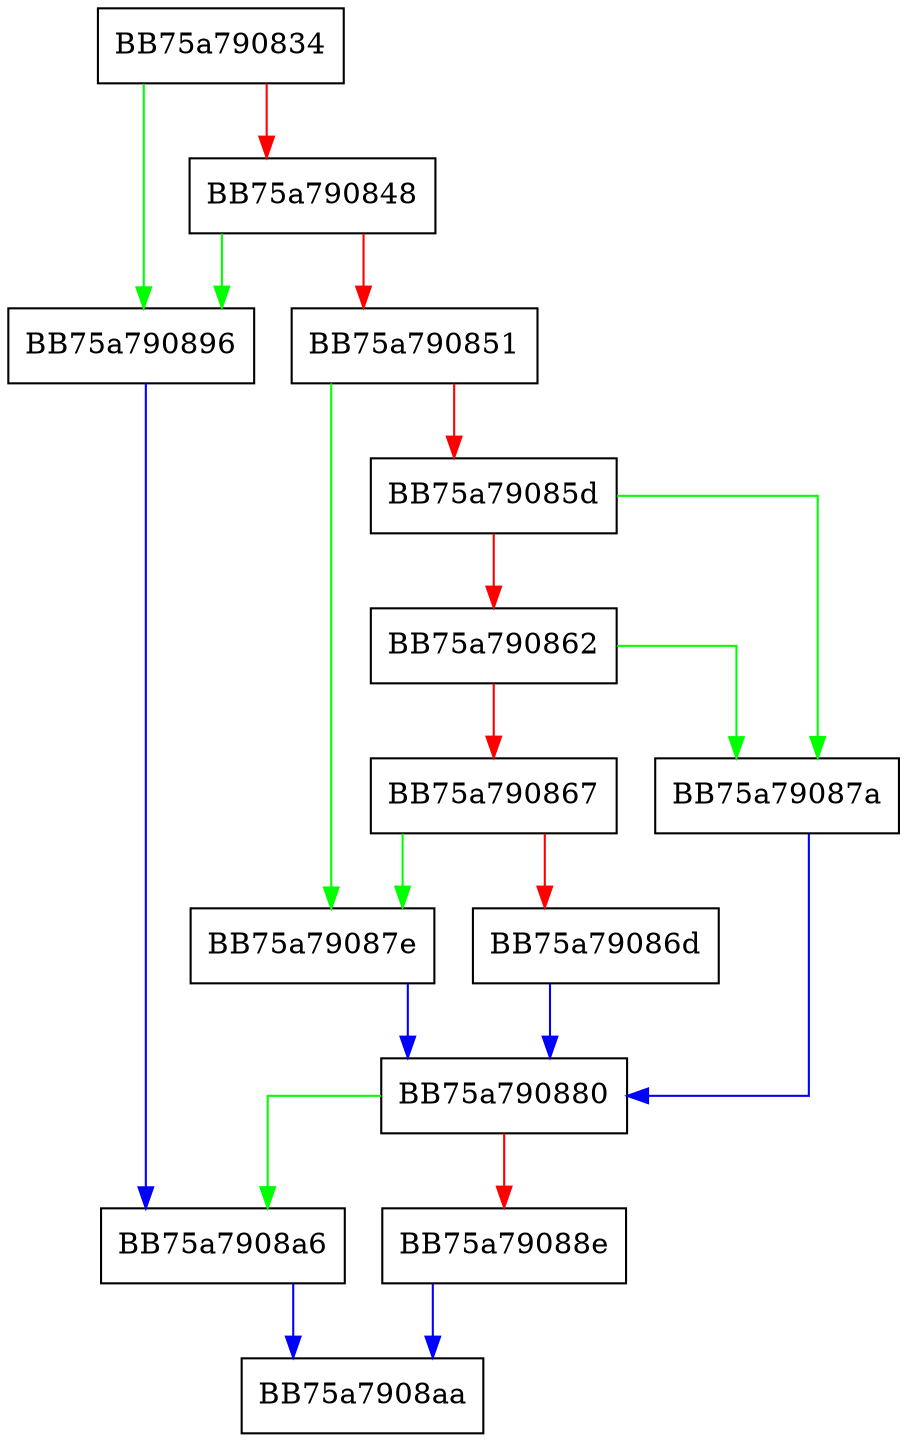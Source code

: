 digraph type_case_Z {
  node [shape="box"];
  graph [splines=ortho];
  BB75a790834 -> BB75a790896 [color="green"];
  BB75a790834 -> BB75a790848 [color="red"];
  BB75a790848 -> BB75a790896 [color="green"];
  BB75a790848 -> BB75a790851 [color="red"];
  BB75a790851 -> BB75a79087e [color="green"];
  BB75a790851 -> BB75a79085d [color="red"];
  BB75a79085d -> BB75a79087a [color="green"];
  BB75a79085d -> BB75a790862 [color="red"];
  BB75a790862 -> BB75a79087a [color="green"];
  BB75a790862 -> BB75a790867 [color="red"];
  BB75a790867 -> BB75a79087e [color="green"];
  BB75a790867 -> BB75a79086d [color="red"];
  BB75a79086d -> BB75a790880 [color="blue"];
  BB75a79087a -> BB75a790880 [color="blue"];
  BB75a79087e -> BB75a790880 [color="blue"];
  BB75a790880 -> BB75a7908a6 [color="green"];
  BB75a790880 -> BB75a79088e [color="red"];
  BB75a79088e -> BB75a7908aa [color="blue"];
  BB75a790896 -> BB75a7908a6 [color="blue"];
  BB75a7908a6 -> BB75a7908aa [color="blue"];
}